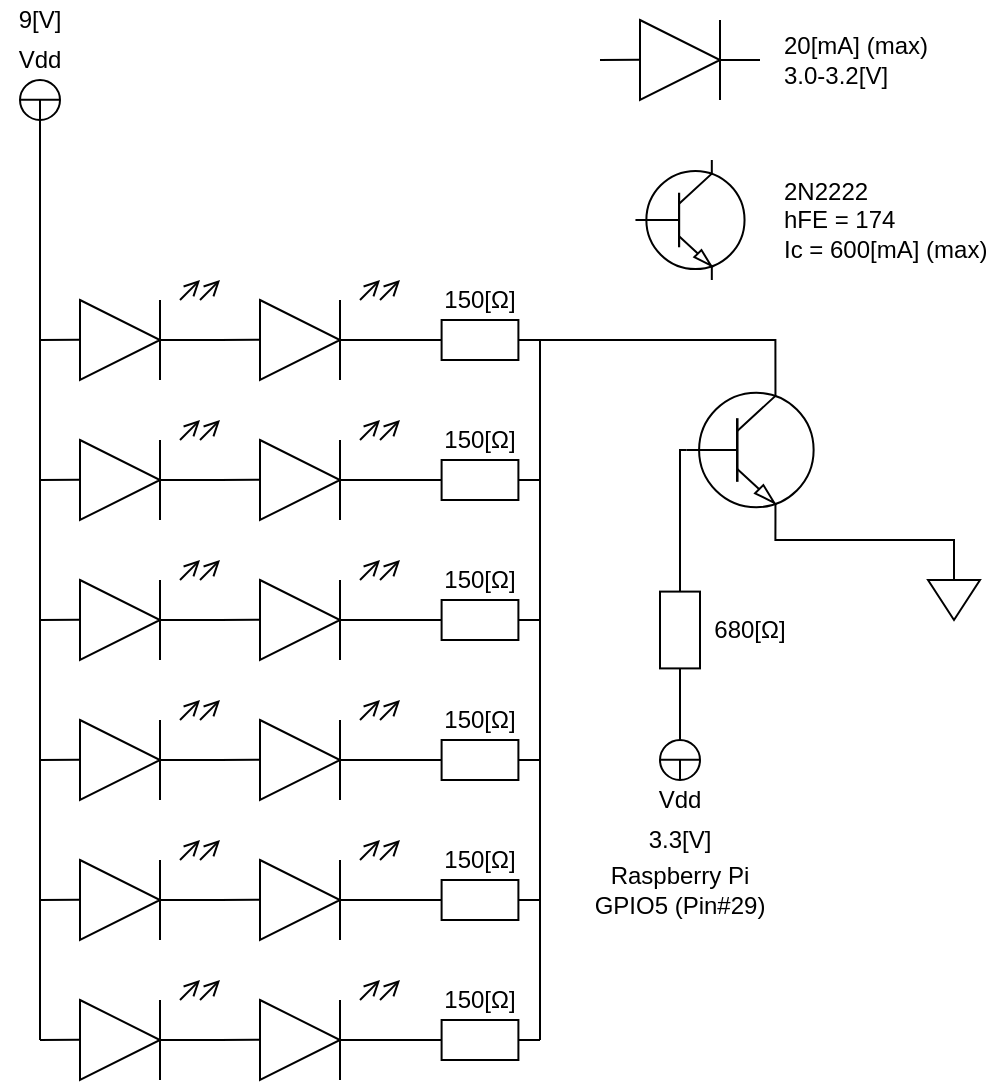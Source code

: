 <mxfile>
    <diagram id="bCS44LKsMefCom2gY1xT" name="ページ1">
        <mxGraphModel dx="513" dy="593" grid="1" gridSize="10" guides="1" tooltips="1" connect="1" arrows="1" fold="1" page="1" pageScale="1" pageWidth="827" pageHeight="1169" math="0" shadow="0">
            <root>
                <mxCell id="0"/>
                <mxCell id="1" parent="0"/>
                <mxCell id="VWTLkN5C4CEMNaB7I-aJ-263" value="" style="ellipse;whiteSpace=wrap;html=1;aspect=fixed;fontSize=12;" parent="1" vertex="1">
                    <mxGeometry x="150" y="310" width="20" height="20" as="geometry"/>
                </mxCell>
                <mxCell id="VWTLkN5C4CEMNaB7I-aJ-22" value="" style="pointerEvents=1;verticalLabelPosition=bottom;shadow=0;dashed=0;align=center;html=1;verticalAlign=top;shape=mxgraph.electrical.resistors.resistor_1;" parent="1" vertex="1">
                    <mxGeometry x="350" y="430" width="60" height="20" as="geometry"/>
                </mxCell>
                <mxCell id="VWTLkN5C4CEMNaB7I-aJ-17" value="" style="endArrow=open;html=1;rounded=0;endFill=0;" parent="1" edge="1">
                    <mxGeometry width="50" height="50" relative="1" as="geometry">
                        <mxPoint x="320" y="420" as="sourcePoint"/>
                        <mxPoint x="330" y="410" as="targetPoint"/>
                        <Array as="points">
                            <mxPoint x="330" y="410"/>
                        </Array>
                    </mxGeometry>
                </mxCell>
                <mxCell id="VWTLkN5C4CEMNaB7I-aJ-18" value="" style="endArrow=open;html=1;rounded=0;endFill=0;" parent="1" edge="1">
                    <mxGeometry width="50" height="50" relative="1" as="geometry">
                        <mxPoint x="330" y="420" as="sourcePoint"/>
                        <mxPoint x="340" y="410" as="targetPoint"/>
                        <Array as="points">
                            <mxPoint x="340" y="410"/>
                        </Array>
                    </mxGeometry>
                </mxCell>
                <mxCell id="VWTLkN5C4CEMNaB7I-aJ-23" value="" style="group" parent="1" vertex="1" connectable="0">
                    <mxGeometry x="250" y="420" width="80" height="40" as="geometry"/>
                </mxCell>
                <mxCell id="VWTLkN5C4CEMNaB7I-aJ-11" value="" style="triangle;whiteSpace=wrap;html=1;" parent="VWTLkN5C4CEMNaB7I-aJ-23" vertex="1">
                    <mxGeometry x="20" width="40" height="40" as="geometry"/>
                </mxCell>
                <mxCell id="VWTLkN5C4CEMNaB7I-aJ-12" value="" style="endArrow=none;html=1;rounded=0;" parent="VWTLkN5C4CEMNaB7I-aJ-23" edge="1">
                    <mxGeometry width="50" height="50" relative="1" as="geometry">
                        <mxPoint x="60" y="40" as="sourcePoint"/>
                        <mxPoint x="60" as="targetPoint"/>
                    </mxGeometry>
                </mxCell>
                <mxCell id="VWTLkN5C4CEMNaB7I-aJ-13" value="" style="endArrow=none;html=1;rounded=0;exitX=1;exitY=0.5;exitDx=0;exitDy=0;" parent="VWTLkN5C4CEMNaB7I-aJ-23" source="VWTLkN5C4CEMNaB7I-aJ-11" edge="1">
                    <mxGeometry width="50" height="50" relative="1" as="geometry">
                        <mxPoint x="60" y="80" as="sourcePoint"/>
                        <mxPoint x="80" y="20" as="targetPoint"/>
                    </mxGeometry>
                </mxCell>
                <mxCell id="VWTLkN5C4CEMNaB7I-aJ-14" value="" style="endArrow=none;html=1;rounded=0;" parent="VWTLkN5C4CEMNaB7I-aJ-23" edge="1">
                    <mxGeometry width="50" height="50" relative="1" as="geometry">
                        <mxPoint y="20" as="sourcePoint"/>
                        <mxPoint x="20" y="19.92" as="targetPoint"/>
                    </mxGeometry>
                </mxCell>
                <mxCell id="VWTLkN5C4CEMNaB7I-aJ-26" value="" style="group" parent="1" vertex="1" connectable="0">
                    <mxGeometry x="160" y="420" width="80" height="40" as="geometry"/>
                </mxCell>
                <mxCell id="VWTLkN5C4CEMNaB7I-aJ-27" value="" style="triangle;whiteSpace=wrap;html=1;" parent="VWTLkN5C4CEMNaB7I-aJ-26" vertex="1">
                    <mxGeometry x="20" width="40" height="40" as="geometry"/>
                </mxCell>
                <mxCell id="VWTLkN5C4CEMNaB7I-aJ-28" value="" style="endArrow=none;html=1;rounded=0;" parent="VWTLkN5C4CEMNaB7I-aJ-26" edge="1">
                    <mxGeometry width="50" height="50" relative="1" as="geometry">
                        <mxPoint x="60" y="40" as="sourcePoint"/>
                        <mxPoint x="60" as="targetPoint"/>
                    </mxGeometry>
                </mxCell>
                <mxCell id="VWTLkN5C4CEMNaB7I-aJ-29" value="" style="endArrow=none;html=1;rounded=0;exitX=1;exitY=0.5;exitDx=0;exitDy=0;" parent="VWTLkN5C4CEMNaB7I-aJ-26" source="VWTLkN5C4CEMNaB7I-aJ-27" edge="1">
                    <mxGeometry width="50" height="50" relative="1" as="geometry">
                        <mxPoint x="60" y="80" as="sourcePoint"/>
                        <mxPoint x="80" y="20" as="targetPoint"/>
                    </mxGeometry>
                </mxCell>
                <mxCell id="VWTLkN5C4CEMNaB7I-aJ-30" value="" style="endArrow=none;html=1;rounded=0;" parent="VWTLkN5C4CEMNaB7I-aJ-26" edge="1">
                    <mxGeometry width="50" height="50" relative="1" as="geometry">
                        <mxPoint y="20" as="sourcePoint"/>
                        <mxPoint x="20" y="19.92" as="targetPoint"/>
                    </mxGeometry>
                </mxCell>
                <mxCell id="VWTLkN5C4CEMNaB7I-aJ-31" value="" style="endArrow=open;html=1;rounded=0;endFill=0;" parent="1" edge="1">
                    <mxGeometry width="50" height="50" relative="1" as="geometry">
                        <mxPoint x="230" y="420" as="sourcePoint"/>
                        <mxPoint x="240" y="410" as="targetPoint"/>
                        <Array as="points">
                            <mxPoint x="240" y="410"/>
                        </Array>
                    </mxGeometry>
                </mxCell>
                <mxCell id="VWTLkN5C4CEMNaB7I-aJ-32" value="" style="endArrow=open;html=1;rounded=0;endFill=0;" parent="1" edge="1">
                    <mxGeometry width="50" height="50" relative="1" as="geometry">
                        <mxPoint x="240" y="420" as="sourcePoint"/>
                        <mxPoint x="250" y="410" as="targetPoint"/>
                        <Array as="points">
                            <mxPoint x="250" y="410"/>
                        </Array>
                    </mxGeometry>
                </mxCell>
                <mxCell id="VWTLkN5C4CEMNaB7I-aJ-36" value="" style="endArrow=open;html=1;rounded=0;endFill=0;" parent="1" edge="1">
                    <mxGeometry width="50" height="50" relative="1" as="geometry">
                        <mxPoint x="320" y="490" as="sourcePoint"/>
                        <mxPoint x="330" y="480" as="targetPoint"/>
                        <Array as="points">
                            <mxPoint x="330" y="480"/>
                        </Array>
                    </mxGeometry>
                </mxCell>
                <mxCell id="VWTLkN5C4CEMNaB7I-aJ-37" value="" style="endArrow=open;html=1;rounded=0;endFill=0;" parent="1" edge="1">
                    <mxGeometry width="50" height="50" relative="1" as="geometry">
                        <mxPoint x="330" y="490" as="sourcePoint"/>
                        <mxPoint x="340" y="480" as="targetPoint"/>
                        <Array as="points">
                            <mxPoint x="340" y="480"/>
                        </Array>
                    </mxGeometry>
                </mxCell>
                <mxCell id="VWTLkN5C4CEMNaB7I-aJ-38" value="" style="group" parent="1" vertex="1" connectable="0">
                    <mxGeometry x="250" y="490" width="80" height="40" as="geometry"/>
                </mxCell>
                <mxCell id="VWTLkN5C4CEMNaB7I-aJ-39" value="" style="triangle;whiteSpace=wrap;html=1;" parent="VWTLkN5C4CEMNaB7I-aJ-38" vertex="1">
                    <mxGeometry x="20" width="40" height="40" as="geometry"/>
                </mxCell>
                <mxCell id="VWTLkN5C4CEMNaB7I-aJ-40" value="" style="endArrow=none;html=1;rounded=0;" parent="VWTLkN5C4CEMNaB7I-aJ-38" edge="1">
                    <mxGeometry width="50" height="50" relative="1" as="geometry">
                        <mxPoint x="60" y="40" as="sourcePoint"/>
                        <mxPoint x="60" as="targetPoint"/>
                    </mxGeometry>
                </mxCell>
                <mxCell id="VWTLkN5C4CEMNaB7I-aJ-41" value="" style="endArrow=none;html=1;rounded=0;exitX=1;exitY=0.5;exitDx=0;exitDy=0;" parent="VWTLkN5C4CEMNaB7I-aJ-38" source="VWTLkN5C4CEMNaB7I-aJ-39" edge="1">
                    <mxGeometry width="50" height="50" relative="1" as="geometry">
                        <mxPoint x="60" y="80" as="sourcePoint"/>
                        <mxPoint x="80" y="20" as="targetPoint"/>
                    </mxGeometry>
                </mxCell>
                <mxCell id="VWTLkN5C4CEMNaB7I-aJ-42" value="" style="endArrow=none;html=1;rounded=0;" parent="VWTLkN5C4CEMNaB7I-aJ-38" edge="1">
                    <mxGeometry width="50" height="50" relative="1" as="geometry">
                        <mxPoint y="20" as="sourcePoint"/>
                        <mxPoint x="20" y="19.92" as="targetPoint"/>
                    </mxGeometry>
                </mxCell>
                <mxCell id="VWTLkN5C4CEMNaB7I-aJ-43" value="" style="group" parent="1" vertex="1" connectable="0">
                    <mxGeometry x="160" y="490" width="80" height="40" as="geometry"/>
                </mxCell>
                <mxCell id="VWTLkN5C4CEMNaB7I-aJ-44" value="" style="triangle;whiteSpace=wrap;html=1;" parent="VWTLkN5C4CEMNaB7I-aJ-43" vertex="1">
                    <mxGeometry x="20" width="40" height="40" as="geometry"/>
                </mxCell>
                <mxCell id="VWTLkN5C4CEMNaB7I-aJ-45" value="" style="endArrow=none;html=1;rounded=0;" parent="VWTLkN5C4CEMNaB7I-aJ-43" edge="1">
                    <mxGeometry width="50" height="50" relative="1" as="geometry">
                        <mxPoint x="60" y="40" as="sourcePoint"/>
                        <mxPoint x="60" as="targetPoint"/>
                    </mxGeometry>
                </mxCell>
                <mxCell id="VWTLkN5C4CEMNaB7I-aJ-46" value="" style="endArrow=none;html=1;rounded=0;exitX=1;exitY=0.5;exitDx=0;exitDy=0;" parent="VWTLkN5C4CEMNaB7I-aJ-43" source="VWTLkN5C4CEMNaB7I-aJ-44" edge="1">
                    <mxGeometry width="50" height="50" relative="1" as="geometry">
                        <mxPoint x="60" y="80" as="sourcePoint"/>
                        <mxPoint x="80" y="20" as="targetPoint"/>
                    </mxGeometry>
                </mxCell>
                <mxCell id="VWTLkN5C4CEMNaB7I-aJ-47" value="" style="endArrow=none;html=1;rounded=0;" parent="VWTLkN5C4CEMNaB7I-aJ-43" edge="1">
                    <mxGeometry width="50" height="50" relative="1" as="geometry">
                        <mxPoint y="20" as="sourcePoint"/>
                        <mxPoint x="20" y="19.92" as="targetPoint"/>
                    </mxGeometry>
                </mxCell>
                <mxCell id="VWTLkN5C4CEMNaB7I-aJ-48" value="" style="endArrow=open;html=1;rounded=0;endFill=0;" parent="1" edge="1">
                    <mxGeometry width="50" height="50" relative="1" as="geometry">
                        <mxPoint x="230" y="490" as="sourcePoint"/>
                        <mxPoint x="240" y="480" as="targetPoint"/>
                        <Array as="points">
                            <mxPoint x="240" y="480"/>
                        </Array>
                    </mxGeometry>
                </mxCell>
                <mxCell id="VWTLkN5C4CEMNaB7I-aJ-49" value="" style="endArrow=open;html=1;rounded=0;endFill=0;" parent="1" edge="1">
                    <mxGeometry width="50" height="50" relative="1" as="geometry">
                        <mxPoint x="240" y="490" as="sourcePoint"/>
                        <mxPoint x="250" y="480" as="targetPoint"/>
                        <Array as="points">
                            <mxPoint x="250" y="480"/>
                        </Array>
                    </mxGeometry>
                </mxCell>
                <mxCell id="VWTLkN5C4CEMNaB7I-aJ-284" style="edgeStyle=orthogonalEdgeStyle;rounded=0;orthogonalLoop=1;jettySize=auto;html=1;exitX=0.7;exitY=0;exitDx=0;exitDy=0;exitPerimeter=0;entryX=1;entryY=0.5;entryDx=0;entryDy=0;entryPerimeter=0;fontSize=12;endArrow=none;endFill=0;" parent="1" source="VWTLkN5C4CEMNaB7I-aJ-53" target="VWTLkN5C4CEMNaB7I-aJ-22" edge="1">
                    <mxGeometry relative="1" as="geometry"/>
                </mxCell>
                <mxCell id="VWTLkN5C4CEMNaB7I-aJ-53" value="" style="verticalLabelPosition=bottom;shadow=0;dashed=0;align=center;html=1;verticalAlign=top;shape=mxgraph.electrical.transistors.npn_transistor_1;" parent="1" vertex="1">
                    <mxGeometry x="480" y="460" width="70" height="70" as="geometry"/>
                </mxCell>
                <mxCell id="VWTLkN5C4CEMNaB7I-aJ-55" value="" style="endArrow=open;html=1;rounded=0;endFill=0;" parent="1" edge="1">
                    <mxGeometry width="50" height="50" relative="1" as="geometry">
                        <mxPoint x="320" y="560" as="sourcePoint"/>
                        <mxPoint x="330" y="550" as="targetPoint"/>
                        <Array as="points">
                            <mxPoint x="330" y="550"/>
                        </Array>
                    </mxGeometry>
                </mxCell>
                <mxCell id="VWTLkN5C4CEMNaB7I-aJ-56" value="" style="endArrow=open;html=1;rounded=0;endFill=0;" parent="1" edge="1">
                    <mxGeometry width="50" height="50" relative="1" as="geometry">
                        <mxPoint x="330" y="560" as="sourcePoint"/>
                        <mxPoint x="340" y="550" as="targetPoint"/>
                        <Array as="points">
                            <mxPoint x="340" y="550"/>
                        </Array>
                    </mxGeometry>
                </mxCell>
                <mxCell id="VWTLkN5C4CEMNaB7I-aJ-57" value="" style="group" parent="1" vertex="1" connectable="0">
                    <mxGeometry x="250" y="560" width="80" height="40" as="geometry"/>
                </mxCell>
                <mxCell id="VWTLkN5C4CEMNaB7I-aJ-58" value="" style="triangle;whiteSpace=wrap;html=1;" parent="VWTLkN5C4CEMNaB7I-aJ-57" vertex="1">
                    <mxGeometry x="20" width="40" height="40" as="geometry"/>
                </mxCell>
                <mxCell id="VWTLkN5C4CEMNaB7I-aJ-59" value="" style="endArrow=none;html=1;rounded=0;" parent="VWTLkN5C4CEMNaB7I-aJ-57" edge="1">
                    <mxGeometry width="50" height="50" relative="1" as="geometry">
                        <mxPoint x="60" y="40" as="sourcePoint"/>
                        <mxPoint x="60" as="targetPoint"/>
                    </mxGeometry>
                </mxCell>
                <mxCell id="VWTLkN5C4CEMNaB7I-aJ-60" value="" style="endArrow=none;html=1;rounded=0;exitX=1;exitY=0.5;exitDx=0;exitDy=0;" parent="VWTLkN5C4CEMNaB7I-aJ-57" source="VWTLkN5C4CEMNaB7I-aJ-58" edge="1">
                    <mxGeometry width="50" height="50" relative="1" as="geometry">
                        <mxPoint x="60" y="80" as="sourcePoint"/>
                        <mxPoint x="80" y="20" as="targetPoint"/>
                    </mxGeometry>
                </mxCell>
                <mxCell id="VWTLkN5C4CEMNaB7I-aJ-61" value="" style="endArrow=none;html=1;rounded=0;" parent="VWTLkN5C4CEMNaB7I-aJ-57" edge="1">
                    <mxGeometry width="50" height="50" relative="1" as="geometry">
                        <mxPoint y="20" as="sourcePoint"/>
                        <mxPoint x="20" y="19.92" as="targetPoint"/>
                    </mxGeometry>
                </mxCell>
                <mxCell id="VWTLkN5C4CEMNaB7I-aJ-62" value="" style="group" parent="1" vertex="1" connectable="0">
                    <mxGeometry x="160" y="560" width="80" height="40" as="geometry"/>
                </mxCell>
                <mxCell id="VWTLkN5C4CEMNaB7I-aJ-63" value="" style="triangle;whiteSpace=wrap;html=1;" parent="VWTLkN5C4CEMNaB7I-aJ-62" vertex="1">
                    <mxGeometry x="20" width="40" height="40" as="geometry"/>
                </mxCell>
                <mxCell id="VWTLkN5C4CEMNaB7I-aJ-64" value="" style="endArrow=none;html=1;rounded=0;" parent="VWTLkN5C4CEMNaB7I-aJ-62" edge="1">
                    <mxGeometry width="50" height="50" relative="1" as="geometry">
                        <mxPoint x="60" y="40" as="sourcePoint"/>
                        <mxPoint x="60" as="targetPoint"/>
                    </mxGeometry>
                </mxCell>
                <mxCell id="VWTLkN5C4CEMNaB7I-aJ-65" value="" style="endArrow=none;html=1;rounded=0;exitX=1;exitY=0.5;exitDx=0;exitDy=0;" parent="VWTLkN5C4CEMNaB7I-aJ-62" source="VWTLkN5C4CEMNaB7I-aJ-63" edge="1">
                    <mxGeometry width="50" height="50" relative="1" as="geometry">
                        <mxPoint x="60" y="80" as="sourcePoint"/>
                        <mxPoint x="80" y="20" as="targetPoint"/>
                    </mxGeometry>
                </mxCell>
                <mxCell id="VWTLkN5C4CEMNaB7I-aJ-66" value="" style="endArrow=none;html=1;rounded=0;" parent="VWTLkN5C4CEMNaB7I-aJ-62" edge="1">
                    <mxGeometry width="50" height="50" relative="1" as="geometry">
                        <mxPoint y="20" as="sourcePoint"/>
                        <mxPoint x="20" y="19.92" as="targetPoint"/>
                    </mxGeometry>
                </mxCell>
                <mxCell id="VWTLkN5C4CEMNaB7I-aJ-67" value="" style="endArrow=open;html=1;rounded=0;endFill=0;" parent="1" edge="1">
                    <mxGeometry width="50" height="50" relative="1" as="geometry">
                        <mxPoint x="230" y="560" as="sourcePoint"/>
                        <mxPoint x="240" y="550" as="targetPoint"/>
                        <Array as="points">
                            <mxPoint x="240" y="550"/>
                        </Array>
                    </mxGeometry>
                </mxCell>
                <mxCell id="VWTLkN5C4CEMNaB7I-aJ-68" value="" style="endArrow=open;html=1;rounded=0;endFill=0;" parent="1" edge="1">
                    <mxGeometry width="50" height="50" relative="1" as="geometry">
                        <mxPoint x="240" y="560" as="sourcePoint"/>
                        <mxPoint x="250" y="550" as="targetPoint"/>
                        <Array as="points">
                            <mxPoint x="250" y="550"/>
                        </Array>
                    </mxGeometry>
                </mxCell>
                <mxCell id="VWTLkN5C4CEMNaB7I-aJ-71" value="" style="pointerEvents=1;verticalLabelPosition=bottom;shadow=0;dashed=0;align=center;html=1;verticalAlign=top;shape=mxgraph.electrical.resistors.resistor_1;" parent="1" vertex="1">
                    <mxGeometry x="350" y="500" width="60" height="20" as="geometry"/>
                </mxCell>
                <mxCell id="VWTLkN5C4CEMNaB7I-aJ-72" value="" style="pointerEvents=1;verticalLabelPosition=bottom;shadow=0;dashed=0;align=center;html=1;verticalAlign=top;shape=mxgraph.electrical.resistors.resistor_1;" parent="1" vertex="1">
                    <mxGeometry x="350" y="570" width="60" height="20" as="geometry"/>
                </mxCell>
                <mxCell id="VWTLkN5C4CEMNaB7I-aJ-75" value="" style="endArrow=open;html=1;rounded=0;endFill=0;" parent="1" edge="1">
                    <mxGeometry width="50" height="50" relative="1" as="geometry">
                        <mxPoint x="320" y="630" as="sourcePoint"/>
                        <mxPoint x="330" y="620" as="targetPoint"/>
                        <Array as="points">
                            <mxPoint x="330" y="620"/>
                        </Array>
                    </mxGeometry>
                </mxCell>
                <mxCell id="VWTLkN5C4CEMNaB7I-aJ-76" value="" style="endArrow=open;html=1;rounded=0;endFill=0;" parent="1" edge="1">
                    <mxGeometry width="50" height="50" relative="1" as="geometry">
                        <mxPoint x="330" y="630" as="sourcePoint"/>
                        <mxPoint x="340" y="620" as="targetPoint"/>
                        <Array as="points">
                            <mxPoint x="340" y="620"/>
                        </Array>
                    </mxGeometry>
                </mxCell>
                <mxCell id="VWTLkN5C4CEMNaB7I-aJ-77" value="" style="group" parent="1" vertex="1" connectable="0">
                    <mxGeometry x="250" y="630" width="80" height="40" as="geometry"/>
                </mxCell>
                <mxCell id="VWTLkN5C4CEMNaB7I-aJ-78" value="" style="triangle;whiteSpace=wrap;html=1;" parent="VWTLkN5C4CEMNaB7I-aJ-77" vertex="1">
                    <mxGeometry x="20" width="40" height="40" as="geometry"/>
                </mxCell>
                <mxCell id="VWTLkN5C4CEMNaB7I-aJ-79" value="" style="endArrow=none;html=1;rounded=0;" parent="VWTLkN5C4CEMNaB7I-aJ-77" edge="1">
                    <mxGeometry width="50" height="50" relative="1" as="geometry">
                        <mxPoint x="60" y="40" as="sourcePoint"/>
                        <mxPoint x="60" as="targetPoint"/>
                    </mxGeometry>
                </mxCell>
                <mxCell id="VWTLkN5C4CEMNaB7I-aJ-80" value="" style="endArrow=none;html=1;rounded=0;exitX=1;exitY=0.5;exitDx=0;exitDy=0;" parent="VWTLkN5C4CEMNaB7I-aJ-77" source="VWTLkN5C4CEMNaB7I-aJ-78" edge="1">
                    <mxGeometry width="50" height="50" relative="1" as="geometry">
                        <mxPoint x="60" y="80" as="sourcePoint"/>
                        <mxPoint x="80" y="20" as="targetPoint"/>
                    </mxGeometry>
                </mxCell>
                <mxCell id="VWTLkN5C4CEMNaB7I-aJ-81" value="" style="endArrow=none;html=1;rounded=0;" parent="VWTLkN5C4CEMNaB7I-aJ-77" edge="1">
                    <mxGeometry width="50" height="50" relative="1" as="geometry">
                        <mxPoint y="20" as="sourcePoint"/>
                        <mxPoint x="20" y="19.92" as="targetPoint"/>
                    </mxGeometry>
                </mxCell>
                <mxCell id="VWTLkN5C4CEMNaB7I-aJ-82" value="" style="group" parent="1" vertex="1" connectable="0">
                    <mxGeometry x="160" y="630" width="80" height="40" as="geometry"/>
                </mxCell>
                <mxCell id="VWTLkN5C4CEMNaB7I-aJ-83" value="" style="triangle;whiteSpace=wrap;html=1;" parent="VWTLkN5C4CEMNaB7I-aJ-82" vertex="1">
                    <mxGeometry x="20" width="40" height="40" as="geometry"/>
                </mxCell>
                <mxCell id="VWTLkN5C4CEMNaB7I-aJ-84" value="" style="endArrow=none;html=1;rounded=0;" parent="VWTLkN5C4CEMNaB7I-aJ-82" edge="1">
                    <mxGeometry width="50" height="50" relative="1" as="geometry">
                        <mxPoint x="60" y="40" as="sourcePoint"/>
                        <mxPoint x="60" as="targetPoint"/>
                    </mxGeometry>
                </mxCell>
                <mxCell id="VWTLkN5C4CEMNaB7I-aJ-85" value="" style="endArrow=none;html=1;rounded=0;exitX=1;exitY=0.5;exitDx=0;exitDy=0;" parent="VWTLkN5C4CEMNaB7I-aJ-82" source="VWTLkN5C4CEMNaB7I-aJ-83" edge="1">
                    <mxGeometry width="50" height="50" relative="1" as="geometry">
                        <mxPoint x="60" y="80" as="sourcePoint"/>
                        <mxPoint x="80" y="20" as="targetPoint"/>
                    </mxGeometry>
                </mxCell>
                <mxCell id="VWTLkN5C4CEMNaB7I-aJ-86" value="" style="endArrow=none;html=1;rounded=0;" parent="VWTLkN5C4CEMNaB7I-aJ-82" edge="1">
                    <mxGeometry width="50" height="50" relative="1" as="geometry">
                        <mxPoint y="20" as="sourcePoint"/>
                        <mxPoint x="20" y="19.92" as="targetPoint"/>
                    </mxGeometry>
                </mxCell>
                <mxCell id="VWTLkN5C4CEMNaB7I-aJ-87" value="" style="endArrow=open;html=1;rounded=0;endFill=0;" parent="1" edge="1">
                    <mxGeometry width="50" height="50" relative="1" as="geometry">
                        <mxPoint x="230.0" y="630" as="sourcePoint"/>
                        <mxPoint x="240.0" y="620" as="targetPoint"/>
                        <Array as="points">
                            <mxPoint x="240" y="620"/>
                        </Array>
                    </mxGeometry>
                </mxCell>
                <mxCell id="VWTLkN5C4CEMNaB7I-aJ-88" value="" style="endArrow=open;html=1;rounded=0;endFill=0;" parent="1" edge="1">
                    <mxGeometry width="50" height="50" relative="1" as="geometry">
                        <mxPoint x="240.0" y="630" as="sourcePoint"/>
                        <mxPoint x="250.0" y="620" as="targetPoint"/>
                        <Array as="points">
                            <mxPoint x="250" y="620"/>
                        </Array>
                    </mxGeometry>
                </mxCell>
                <mxCell id="VWTLkN5C4CEMNaB7I-aJ-91" value="" style="pointerEvents=1;verticalLabelPosition=bottom;shadow=0;dashed=0;align=center;html=1;verticalAlign=top;shape=mxgraph.electrical.resistors.resistor_1;" parent="1" vertex="1">
                    <mxGeometry x="350" y="640" width="60" height="20" as="geometry"/>
                </mxCell>
                <mxCell id="VWTLkN5C4CEMNaB7I-aJ-92" value="" style="pointerEvents=1;verticalLabelPosition=bottom;shadow=0;dashed=0;align=center;html=1;verticalAlign=top;shape=mxgraph.electrical.resistors.resistor_1;" parent="1" vertex="1">
                    <mxGeometry x="350" y="710" width="60" height="20" as="geometry"/>
                </mxCell>
                <mxCell id="VWTLkN5C4CEMNaB7I-aJ-93" value="" style="endArrow=open;html=1;rounded=0;endFill=0;" parent="1" edge="1">
                    <mxGeometry width="50" height="50" relative="1" as="geometry">
                        <mxPoint x="320" y="700.0" as="sourcePoint"/>
                        <mxPoint x="330" y="690.0" as="targetPoint"/>
                        <Array as="points">
                            <mxPoint x="330" y="690"/>
                        </Array>
                    </mxGeometry>
                </mxCell>
                <mxCell id="VWTLkN5C4CEMNaB7I-aJ-94" value="" style="endArrow=open;html=1;rounded=0;endFill=0;" parent="1" edge="1">
                    <mxGeometry width="50" height="50" relative="1" as="geometry">
                        <mxPoint x="330" y="700.0" as="sourcePoint"/>
                        <mxPoint x="340" y="690.0" as="targetPoint"/>
                        <Array as="points">
                            <mxPoint x="340" y="690"/>
                        </Array>
                    </mxGeometry>
                </mxCell>
                <mxCell id="VWTLkN5C4CEMNaB7I-aJ-95" value="" style="group" parent="1" vertex="1" connectable="0">
                    <mxGeometry x="250" y="700" width="80" height="40" as="geometry"/>
                </mxCell>
                <mxCell id="VWTLkN5C4CEMNaB7I-aJ-96" value="" style="triangle;whiteSpace=wrap;html=1;" parent="VWTLkN5C4CEMNaB7I-aJ-95" vertex="1">
                    <mxGeometry x="20" width="40" height="40" as="geometry"/>
                </mxCell>
                <mxCell id="VWTLkN5C4CEMNaB7I-aJ-97" value="" style="endArrow=none;html=1;rounded=0;" parent="VWTLkN5C4CEMNaB7I-aJ-95" edge="1">
                    <mxGeometry width="50" height="50" relative="1" as="geometry">
                        <mxPoint x="60" y="40" as="sourcePoint"/>
                        <mxPoint x="60" as="targetPoint"/>
                    </mxGeometry>
                </mxCell>
                <mxCell id="VWTLkN5C4CEMNaB7I-aJ-98" value="" style="endArrow=none;html=1;rounded=0;exitX=1;exitY=0.5;exitDx=0;exitDy=0;" parent="VWTLkN5C4CEMNaB7I-aJ-95" source="VWTLkN5C4CEMNaB7I-aJ-96" edge="1">
                    <mxGeometry width="50" height="50" relative="1" as="geometry">
                        <mxPoint x="60" y="80" as="sourcePoint"/>
                        <mxPoint x="80" y="20" as="targetPoint"/>
                    </mxGeometry>
                </mxCell>
                <mxCell id="VWTLkN5C4CEMNaB7I-aJ-99" value="" style="endArrow=none;html=1;rounded=0;" parent="VWTLkN5C4CEMNaB7I-aJ-95" edge="1">
                    <mxGeometry width="50" height="50" relative="1" as="geometry">
                        <mxPoint y="20" as="sourcePoint"/>
                        <mxPoint x="20" y="19.92" as="targetPoint"/>
                    </mxGeometry>
                </mxCell>
                <mxCell id="VWTLkN5C4CEMNaB7I-aJ-100" value="" style="group" parent="1" vertex="1" connectable="0">
                    <mxGeometry x="160" y="700" width="80" height="40" as="geometry"/>
                </mxCell>
                <mxCell id="VWTLkN5C4CEMNaB7I-aJ-101" value="" style="triangle;whiteSpace=wrap;html=1;" parent="VWTLkN5C4CEMNaB7I-aJ-100" vertex="1">
                    <mxGeometry x="20" width="40" height="40" as="geometry"/>
                </mxCell>
                <mxCell id="VWTLkN5C4CEMNaB7I-aJ-102" value="" style="endArrow=none;html=1;rounded=0;" parent="VWTLkN5C4CEMNaB7I-aJ-100" edge="1">
                    <mxGeometry width="50" height="50" relative="1" as="geometry">
                        <mxPoint x="60" y="40" as="sourcePoint"/>
                        <mxPoint x="60" as="targetPoint"/>
                    </mxGeometry>
                </mxCell>
                <mxCell id="VWTLkN5C4CEMNaB7I-aJ-103" value="" style="endArrow=none;html=1;rounded=0;exitX=1;exitY=0.5;exitDx=0;exitDy=0;" parent="VWTLkN5C4CEMNaB7I-aJ-100" source="VWTLkN5C4CEMNaB7I-aJ-101" edge="1">
                    <mxGeometry width="50" height="50" relative="1" as="geometry">
                        <mxPoint x="60" y="80" as="sourcePoint"/>
                        <mxPoint x="80" y="20" as="targetPoint"/>
                    </mxGeometry>
                </mxCell>
                <mxCell id="VWTLkN5C4CEMNaB7I-aJ-104" value="" style="endArrow=none;html=1;rounded=0;" parent="VWTLkN5C4CEMNaB7I-aJ-100" edge="1">
                    <mxGeometry width="50" height="50" relative="1" as="geometry">
                        <mxPoint y="20" as="sourcePoint"/>
                        <mxPoint x="20" y="19.92" as="targetPoint"/>
                    </mxGeometry>
                </mxCell>
                <mxCell id="VWTLkN5C4CEMNaB7I-aJ-105" value="" style="endArrow=open;html=1;rounded=0;endFill=0;" parent="1" edge="1">
                    <mxGeometry width="50" height="50" relative="1" as="geometry">
                        <mxPoint x="230" y="700.0" as="sourcePoint"/>
                        <mxPoint x="240" y="690.0" as="targetPoint"/>
                        <Array as="points">
                            <mxPoint x="240" y="690"/>
                        </Array>
                    </mxGeometry>
                </mxCell>
                <mxCell id="VWTLkN5C4CEMNaB7I-aJ-106" value="" style="endArrow=open;html=1;rounded=0;endFill=0;" parent="1" edge="1">
                    <mxGeometry width="50" height="50" relative="1" as="geometry">
                        <mxPoint x="240" y="700.0" as="sourcePoint"/>
                        <mxPoint x="250" y="690.0" as="targetPoint"/>
                        <Array as="points">
                            <mxPoint x="250" y="690"/>
                        </Array>
                    </mxGeometry>
                </mxCell>
                <mxCell id="VWTLkN5C4CEMNaB7I-aJ-143" value="" style="endArrow=open;html=1;rounded=0;endFill=0;" parent="1" edge="1">
                    <mxGeometry width="50" height="50" relative="1" as="geometry">
                        <mxPoint x="320" y="770" as="sourcePoint"/>
                        <mxPoint x="330" y="760" as="targetPoint"/>
                        <Array as="points">
                            <mxPoint x="330" y="760"/>
                        </Array>
                    </mxGeometry>
                </mxCell>
                <mxCell id="VWTLkN5C4CEMNaB7I-aJ-144" value="" style="endArrow=open;html=1;rounded=0;endFill=0;" parent="1" edge="1">
                    <mxGeometry width="50" height="50" relative="1" as="geometry">
                        <mxPoint x="330" y="770" as="sourcePoint"/>
                        <mxPoint x="340" y="760" as="targetPoint"/>
                        <Array as="points">
                            <mxPoint x="340" y="760"/>
                        </Array>
                    </mxGeometry>
                </mxCell>
                <mxCell id="VWTLkN5C4CEMNaB7I-aJ-145" value="" style="group" parent="1" vertex="1" connectable="0">
                    <mxGeometry x="250" y="770" width="80" height="40" as="geometry"/>
                </mxCell>
                <mxCell id="VWTLkN5C4CEMNaB7I-aJ-146" value="" style="triangle;whiteSpace=wrap;html=1;" parent="VWTLkN5C4CEMNaB7I-aJ-145" vertex="1">
                    <mxGeometry x="20" width="40" height="40" as="geometry"/>
                </mxCell>
                <mxCell id="VWTLkN5C4CEMNaB7I-aJ-147" value="" style="endArrow=none;html=1;rounded=0;" parent="VWTLkN5C4CEMNaB7I-aJ-145" edge="1">
                    <mxGeometry width="50" height="50" relative="1" as="geometry">
                        <mxPoint x="60" y="40" as="sourcePoint"/>
                        <mxPoint x="60" as="targetPoint"/>
                    </mxGeometry>
                </mxCell>
                <mxCell id="VWTLkN5C4CEMNaB7I-aJ-148" value="" style="endArrow=none;html=1;rounded=0;exitX=1;exitY=0.5;exitDx=0;exitDy=0;" parent="VWTLkN5C4CEMNaB7I-aJ-145" source="VWTLkN5C4CEMNaB7I-aJ-146" edge="1">
                    <mxGeometry width="50" height="50" relative="1" as="geometry">
                        <mxPoint x="60" y="80" as="sourcePoint"/>
                        <mxPoint x="80" y="20" as="targetPoint"/>
                    </mxGeometry>
                </mxCell>
                <mxCell id="VWTLkN5C4CEMNaB7I-aJ-149" value="" style="endArrow=none;html=1;rounded=0;" parent="VWTLkN5C4CEMNaB7I-aJ-145" edge="1">
                    <mxGeometry width="50" height="50" relative="1" as="geometry">
                        <mxPoint y="20" as="sourcePoint"/>
                        <mxPoint x="20" y="19.92" as="targetPoint"/>
                    </mxGeometry>
                </mxCell>
                <mxCell id="VWTLkN5C4CEMNaB7I-aJ-150" value="" style="group" parent="1" vertex="1" connectable="0">
                    <mxGeometry x="160" y="770" width="80" height="40" as="geometry"/>
                </mxCell>
                <mxCell id="VWTLkN5C4CEMNaB7I-aJ-151" value="" style="triangle;whiteSpace=wrap;html=1;" parent="VWTLkN5C4CEMNaB7I-aJ-150" vertex="1">
                    <mxGeometry x="20" width="40" height="40" as="geometry"/>
                </mxCell>
                <mxCell id="VWTLkN5C4CEMNaB7I-aJ-152" value="" style="endArrow=none;html=1;rounded=0;" parent="VWTLkN5C4CEMNaB7I-aJ-150" edge="1">
                    <mxGeometry width="50" height="50" relative="1" as="geometry">
                        <mxPoint x="60" y="40" as="sourcePoint"/>
                        <mxPoint x="60" as="targetPoint"/>
                    </mxGeometry>
                </mxCell>
                <mxCell id="VWTLkN5C4CEMNaB7I-aJ-153" value="" style="endArrow=none;html=1;rounded=0;exitX=1;exitY=0.5;exitDx=0;exitDy=0;" parent="VWTLkN5C4CEMNaB7I-aJ-150" source="VWTLkN5C4CEMNaB7I-aJ-151" edge="1">
                    <mxGeometry width="50" height="50" relative="1" as="geometry">
                        <mxPoint x="60" y="80" as="sourcePoint"/>
                        <mxPoint x="80" y="20" as="targetPoint"/>
                    </mxGeometry>
                </mxCell>
                <mxCell id="VWTLkN5C4CEMNaB7I-aJ-154" value="" style="endArrow=none;html=1;rounded=0;" parent="VWTLkN5C4CEMNaB7I-aJ-150" edge="1">
                    <mxGeometry width="50" height="50" relative="1" as="geometry">
                        <mxPoint y="20" as="sourcePoint"/>
                        <mxPoint x="20" y="19.92" as="targetPoint"/>
                    </mxGeometry>
                </mxCell>
                <mxCell id="VWTLkN5C4CEMNaB7I-aJ-155" value="" style="endArrow=open;html=1;rounded=0;endFill=0;" parent="1" edge="1">
                    <mxGeometry width="50" height="50" relative="1" as="geometry">
                        <mxPoint x="230" y="770" as="sourcePoint"/>
                        <mxPoint x="240" y="760" as="targetPoint"/>
                        <Array as="points">
                            <mxPoint x="240" y="760"/>
                        </Array>
                    </mxGeometry>
                </mxCell>
                <mxCell id="VWTLkN5C4CEMNaB7I-aJ-156" value="" style="endArrow=open;html=1;rounded=0;endFill=0;" parent="1" edge="1">
                    <mxGeometry width="50" height="50" relative="1" as="geometry">
                        <mxPoint x="240" y="770" as="sourcePoint"/>
                        <mxPoint x="250" y="760" as="targetPoint"/>
                        <Array as="points">
                            <mxPoint x="250" y="760"/>
                        </Array>
                    </mxGeometry>
                </mxCell>
                <mxCell id="VWTLkN5C4CEMNaB7I-aJ-159" value="" style="pointerEvents=1;verticalLabelPosition=bottom;shadow=0;dashed=0;align=center;html=1;verticalAlign=top;shape=mxgraph.electrical.resistors.resistor_1;" parent="1" vertex="1">
                    <mxGeometry x="350" y="780" width="60" height="20" as="geometry"/>
                </mxCell>
                <mxCell id="VWTLkN5C4CEMNaB7I-aJ-162" value="" style="endArrow=none;html=1;rounded=0;fontSize=12;entryX=1;entryY=0.5;entryDx=0;entryDy=0;entryPerimeter=0;exitX=1;exitY=0.5;exitDx=0;exitDy=0;exitPerimeter=0;" parent="1" source="VWTLkN5C4CEMNaB7I-aJ-159" target="VWTLkN5C4CEMNaB7I-aJ-22" edge="1">
                    <mxGeometry width="50" height="50" relative="1" as="geometry">
                        <mxPoint x="440" y="780" as="sourcePoint"/>
                        <mxPoint x="430" y="360" as="targetPoint"/>
                    </mxGeometry>
                </mxCell>
                <mxCell id="VWTLkN5C4CEMNaB7I-aJ-167" value="" style="endArrow=none;html=1;rounded=0;fontSize=12;exitX=0;exitY=0.5;exitDx=0;exitDy=0;exitPerimeter=0;" parent="1" source="VWTLkN5C4CEMNaB7I-aJ-22" edge="1">
                    <mxGeometry width="50" height="50" relative="1" as="geometry">
                        <mxPoint x="360" y="450" as="sourcePoint"/>
                        <mxPoint x="330" y="440" as="targetPoint"/>
                    </mxGeometry>
                </mxCell>
                <mxCell id="VWTLkN5C4CEMNaB7I-aJ-236" value="" style="endArrow=none;html=1;rounded=0;fontSize=12;exitX=0;exitY=0.5;exitDx=0;exitDy=0;exitPerimeter=0;" parent="1" source="VWTLkN5C4CEMNaB7I-aJ-71" edge="1">
                    <mxGeometry width="50" height="50" relative="1" as="geometry">
                        <mxPoint x="350" y="520" as="sourcePoint"/>
                        <mxPoint x="330" y="510" as="targetPoint"/>
                    </mxGeometry>
                </mxCell>
                <mxCell id="VWTLkN5C4CEMNaB7I-aJ-237" value="" style="endArrow=none;html=1;rounded=0;fontSize=12;exitX=0;exitY=0.5;exitDx=0;exitDy=0;exitPerimeter=0;" parent="1" source="VWTLkN5C4CEMNaB7I-aJ-72" edge="1">
                    <mxGeometry width="50" height="50" relative="1" as="geometry">
                        <mxPoint x="350" y="590" as="sourcePoint"/>
                        <mxPoint x="330" y="580" as="targetPoint"/>
                    </mxGeometry>
                </mxCell>
                <mxCell id="VWTLkN5C4CEMNaB7I-aJ-238" value="" style="endArrow=none;html=1;rounded=0;fontSize=12;exitX=0;exitY=0.5;exitDx=0;exitDy=0;exitPerimeter=0;" parent="1" source="VWTLkN5C4CEMNaB7I-aJ-91" edge="1">
                    <mxGeometry width="50" height="50" relative="1" as="geometry">
                        <mxPoint x="350" y="660" as="sourcePoint"/>
                        <mxPoint x="330" y="650" as="targetPoint"/>
                    </mxGeometry>
                </mxCell>
                <mxCell id="VWTLkN5C4CEMNaB7I-aJ-239" value="" style="endArrow=none;html=1;rounded=0;fontSize=12;exitX=0;exitY=0.5;exitDx=0;exitDy=0;exitPerimeter=0;" parent="1" source="VWTLkN5C4CEMNaB7I-aJ-92" edge="1">
                    <mxGeometry width="50" height="50" relative="1" as="geometry">
                        <mxPoint x="350" y="740" as="sourcePoint"/>
                        <mxPoint x="330" y="720" as="targetPoint"/>
                    </mxGeometry>
                </mxCell>
                <mxCell id="VWTLkN5C4CEMNaB7I-aJ-242" value="" style="endArrow=none;html=1;rounded=0;fontSize=12;exitX=0;exitY=0.5;exitDx=0;exitDy=0;exitPerimeter=0;" parent="1" source="VWTLkN5C4CEMNaB7I-aJ-159" edge="1">
                    <mxGeometry width="50" height="50" relative="1" as="geometry">
                        <mxPoint x="350" y="740" as="sourcePoint"/>
                        <mxPoint x="330" y="790" as="targetPoint"/>
                    </mxGeometry>
                </mxCell>
                <mxCell id="VWTLkN5C4CEMNaB7I-aJ-245" style="edgeStyle=orthogonalEdgeStyle;rounded=0;orthogonalLoop=1;jettySize=auto;html=1;exitX=1;exitY=0.5;exitDx=0;exitDy=0;exitPerimeter=0;entryX=0;entryY=0.5;entryDx=0;entryDy=0;entryPerimeter=0;fontSize=12;endArrow=none;endFill=0;" parent="1" source="VWTLkN5C4CEMNaB7I-aJ-244" target="VWTLkN5C4CEMNaB7I-aJ-53" edge="1">
                    <mxGeometry relative="1" as="geometry">
                        <Array as="points">
                            <mxPoint x="480" y="495"/>
                        </Array>
                    </mxGeometry>
                </mxCell>
                <mxCell id="VWTLkN5C4CEMNaB7I-aJ-288" style="edgeStyle=orthogonalEdgeStyle;rounded=0;orthogonalLoop=1;jettySize=auto;html=1;exitX=0;exitY=0.5;exitDx=0;exitDy=0;exitPerimeter=0;entryX=0.5;entryY=0;entryDx=0;entryDy=0;fontSize=12;endArrow=none;endFill=0;" parent="1" source="VWTLkN5C4CEMNaB7I-aJ-244" target="VWTLkN5C4CEMNaB7I-aJ-285" edge="1">
                    <mxGeometry relative="1" as="geometry"/>
                </mxCell>
                <mxCell id="VWTLkN5C4CEMNaB7I-aJ-244" value="" style="pointerEvents=1;verticalLabelPosition=bottom;shadow=0;dashed=0;align=center;html=1;verticalAlign=top;shape=mxgraph.electrical.resistors.resistor_1;rotation=-90;" parent="1" vertex="1">
                    <mxGeometry x="450" y="575" width="60" height="20" as="geometry"/>
                </mxCell>
                <mxCell id="VWTLkN5C4CEMNaB7I-aJ-246" value="" style="endArrow=none;html=1;rounded=0;fontSize=12;" parent="1" edge="1">
                    <mxGeometry width="50" height="50" relative="1" as="geometry">
                        <mxPoint x="240" y="440" as="sourcePoint"/>
                        <mxPoint x="250" y="440" as="targetPoint"/>
                    </mxGeometry>
                </mxCell>
                <mxCell id="VWTLkN5C4CEMNaB7I-aJ-250" value="" style="endArrow=none;html=1;rounded=0;fontSize=12;" parent="1" edge="1">
                    <mxGeometry width="50" height="50" relative="1" as="geometry">
                        <mxPoint x="240" y="510" as="sourcePoint"/>
                        <mxPoint x="250" y="510" as="targetPoint"/>
                    </mxGeometry>
                </mxCell>
                <mxCell id="VWTLkN5C4CEMNaB7I-aJ-251" value="" style="endArrow=none;html=1;rounded=0;fontSize=12;" parent="1" edge="1">
                    <mxGeometry width="50" height="50" relative="1" as="geometry">
                        <mxPoint x="240" y="580" as="sourcePoint"/>
                        <mxPoint x="250" y="580" as="targetPoint"/>
                    </mxGeometry>
                </mxCell>
                <mxCell id="VWTLkN5C4CEMNaB7I-aJ-252" value="" style="endArrow=none;html=1;rounded=0;fontSize=12;" parent="1" edge="1">
                    <mxGeometry width="50" height="50" relative="1" as="geometry">
                        <mxPoint x="240" y="650" as="sourcePoint"/>
                        <mxPoint x="250" y="650" as="targetPoint"/>
                    </mxGeometry>
                </mxCell>
                <mxCell id="VWTLkN5C4CEMNaB7I-aJ-253" value="" style="endArrow=none;html=1;rounded=0;fontSize=12;" parent="1" edge="1">
                    <mxGeometry width="50" height="50" relative="1" as="geometry">
                        <mxPoint x="240" y="720" as="sourcePoint"/>
                        <mxPoint x="250" y="720" as="targetPoint"/>
                    </mxGeometry>
                </mxCell>
                <mxCell id="VWTLkN5C4CEMNaB7I-aJ-256" value="" style="endArrow=none;html=1;rounded=0;fontSize=12;" parent="1" edge="1">
                    <mxGeometry width="50" height="50" relative="1" as="geometry">
                        <mxPoint x="240" y="790" as="sourcePoint"/>
                        <mxPoint x="250" y="790" as="targetPoint"/>
                    </mxGeometry>
                </mxCell>
                <mxCell id="VWTLkN5C4CEMNaB7I-aJ-259" style="edgeStyle=orthogonalEdgeStyle;rounded=0;orthogonalLoop=1;jettySize=auto;html=1;exitX=0.5;exitY=0;exitDx=0;exitDy=0;exitPerimeter=0;entryX=0.7;entryY=1;entryDx=0;entryDy=0;entryPerimeter=0;fontSize=12;endArrow=none;endFill=0;" parent="1" source="VWTLkN5C4CEMNaB7I-aJ-258" target="VWTLkN5C4CEMNaB7I-aJ-53" edge="1">
                    <mxGeometry relative="1" as="geometry">
                        <Array as="points">
                            <mxPoint x="617" y="540"/>
                            <mxPoint x="528" y="540"/>
                        </Array>
                    </mxGeometry>
                </mxCell>
                <mxCell id="VWTLkN5C4CEMNaB7I-aJ-258" value="" style="pointerEvents=1;verticalLabelPosition=bottom;shadow=0;dashed=0;align=center;html=1;verticalAlign=top;shape=mxgraph.electrical.signal_sources.signal_ground;fontSize=12;" parent="1" vertex="1">
                    <mxGeometry x="604" y="550" width="26" height="30" as="geometry"/>
                </mxCell>
                <mxCell id="VWTLkN5C4CEMNaB7I-aJ-260" value="" style="endArrow=none;html=1;rounded=0;fontSize=12;" parent="1" edge="1">
                    <mxGeometry width="50" height="50" relative="1" as="geometry">
                        <mxPoint x="160" y="790" as="sourcePoint"/>
                        <mxPoint x="160" y="330" as="targetPoint"/>
                    </mxGeometry>
                </mxCell>
                <mxCell id="VWTLkN5C4CEMNaB7I-aJ-265" style="edgeStyle=orthogonalEdgeStyle;rounded=0;orthogonalLoop=1;jettySize=auto;html=1;exitX=0.5;exitY=1;exitDx=0;exitDy=0;fontSize=12;endArrow=none;endFill=0;" parent="1" source="VWTLkN5C4CEMNaB7I-aJ-263" edge="1">
                    <mxGeometry relative="1" as="geometry">
                        <mxPoint x="160.014" y="320" as="targetPoint"/>
                    </mxGeometry>
                </mxCell>
                <mxCell id="VWTLkN5C4CEMNaB7I-aJ-264" value="" style="endArrow=none;html=1;rounded=0;fontSize=12;" parent="1" edge="1">
                    <mxGeometry width="50" height="50" relative="1" as="geometry">
                        <mxPoint x="150" y="319.86" as="sourcePoint"/>
                        <mxPoint x="170" y="319.86" as="targetPoint"/>
                    </mxGeometry>
                </mxCell>
                <mxCell id="VWTLkN5C4CEMNaB7I-aJ-266" value="Vdd" style="text;html=1;strokeColor=none;fillColor=none;align=center;verticalAlign=middle;whiteSpace=wrap;rounded=0;fontSize=12;" parent="1" vertex="1">
                    <mxGeometry x="140" y="290" width="40" height="20" as="geometry"/>
                </mxCell>
                <mxCell id="VWTLkN5C4CEMNaB7I-aJ-267" value="9[V]" style="text;html=1;strokeColor=none;fillColor=none;align=center;verticalAlign=middle;whiteSpace=wrap;rounded=0;fontSize=12;" parent="1" vertex="1">
                    <mxGeometry x="145" y="270" width="30" height="20" as="geometry"/>
                </mxCell>
                <mxCell id="VWTLkN5C4CEMNaB7I-aJ-268" value="20[mA] (max)&lt;br&gt;3.0-3.2[V]" style="text;html=1;strokeColor=none;fillColor=none;align=left;verticalAlign=middle;whiteSpace=wrap;rounded=0;fontSize=12;" parent="1" vertex="1">
                    <mxGeometry x="530" y="285" width="100" height="30" as="geometry"/>
                </mxCell>
                <mxCell id="VWTLkN5C4CEMNaB7I-aJ-269" value="" style="group" parent="1" vertex="1" connectable="0">
                    <mxGeometry x="440" y="280" width="80" height="40" as="geometry"/>
                </mxCell>
                <mxCell id="VWTLkN5C4CEMNaB7I-aJ-270" value="" style="triangle;whiteSpace=wrap;html=1;" parent="VWTLkN5C4CEMNaB7I-aJ-269" vertex="1">
                    <mxGeometry x="20" width="40" height="40" as="geometry"/>
                </mxCell>
                <mxCell id="VWTLkN5C4CEMNaB7I-aJ-271" value="" style="endArrow=none;html=1;rounded=0;" parent="VWTLkN5C4CEMNaB7I-aJ-269" edge="1">
                    <mxGeometry width="50" height="50" relative="1" as="geometry">
                        <mxPoint x="60" y="40" as="sourcePoint"/>
                        <mxPoint x="60" as="targetPoint"/>
                    </mxGeometry>
                </mxCell>
                <mxCell id="VWTLkN5C4CEMNaB7I-aJ-272" value="" style="endArrow=none;html=1;rounded=0;exitX=1;exitY=0.5;exitDx=0;exitDy=0;" parent="VWTLkN5C4CEMNaB7I-aJ-269" source="VWTLkN5C4CEMNaB7I-aJ-270" edge="1">
                    <mxGeometry width="50" height="50" relative="1" as="geometry">
                        <mxPoint x="60" y="80" as="sourcePoint"/>
                        <mxPoint x="80" y="20" as="targetPoint"/>
                    </mxGeometry>
                </mxCell>
                <mxCell id="VWTLkN5C4CEMNaB7I-aJ-273" value="" style="endArrow=none;html=1;rounded=0;" parent="VWTLkN5C4CEMNaB7I-aJ-269" edge="1">
                    <mxGeometry width="50" height="50" relative="1" as="geometry">
                        <mxPoint y="20" as="sourcePoint"/>
                        <mxPoint x="20" y="19.92" as="targetPoint"/>
                    </mxGeometry>
                </mxCell>
                <mxCell id="VWTLkN5C4CEMNaB7I-aJ-274" value="" style="verticalLabelPosition=bottom;shadow=0;dashed=0;align=center;html=1;verticalAlign=top;shape=mxgraph.electrical.transistors.npn_transistor_1;" parent="1" vertex="1">
                    <mxGeometry x="450" y="350" width="70" height="60" as="geometry"/>
                </mxCell>
                <mxCell id="VWTLkN5C4CEMNaB7I-aJ-275" value="2N2222&lt;br&gt;hFE = 174&lt;br&gt;Ic = 600[mA] (max)" style="text;html=1;strokeColor=none;fillColor=none;align=left;verticalAlign=middle;whiteSpace=wrap;rounded=0;fontSize=12;" parent="1" vertex="1">
                    <mxGeometry x="530" y="357.5" width="110" height="45" as="geometry"/>
                </mxCell>
                <mxCell id="VWTLkN5C4CEMNaB7I-aJ-276" value="150[Ω]" style="text;html=1;strokeColor=none;fillColor=none;align=center;verticalAlign=middle;whiteSpace=wrap;rounded=0;fontSize=12;" parent="1" vertex="1">
                    <mxGeometry x="360" y="410" width="40" height="20" as="geometry"/>
                </mxCell>
                <mxCell id="VWTLkN5C4CEMNaB7I-aJ-277" value="150[Ω]" style="text;html=1;strokeColor=none;fillColor=none;align=center;verticalAlign=middle;whiteSpace=wrap;rounded=0;fontSize=12;" parent="1" vertex="1">
                    <mxGeometry x="360" y="480" width="40" height="20" as="geometry"/>
                </mxCell>
                <mxCell id="VWTLkN5C4CEMNaB7I-aJ-278" value="150[Ω]" style="text;html=1;strokeColor=none;fillColor=none;align=center;verticalAlign=middle;whiteSpace=wrap;rounded=0;fontSize=12;" parent="1" vertex="1">
                    <mxGeometry x="360" y="550" width="40" height="20" as="geometry"/>
                </mxCell>
                <mxCell id="VWTLkN5C4CEMNaB7I-aJ-279" value="150[Ω]" style="text;html=1;strokeColor=none;fillColor=none;align=center;verticalAlign=middle;whiteSpace=wrap;rounded=0;fontSize=12;" parent="1" vertex="1">
                    <mxGeometry x="360" y="620" width="40" height="20" as="geometry"/>
                </mxCell>
                <mxCell id="VWTLkN5C4CEMNaB7I-aJ-280" value="150[Ω]" style="text;html=1;strokeColor=none;fillColor=none;align=center;verticalAlign=middle;whiteSpace=wrap;rounded=0;fontSize=12;" parent="1" vertex="1">
                    <mxGeometry x="360" y="690" width="40" height="20" as="geometry"/>
                </mxCell>
                <mxCell id="VWTLkN5C4CEMNaB7I-aJ-283" value="150[Ω]" style="text;html=1;strokeColor=none;fillColor=none;align=center;verticalAlign=middle;whiteSpace=wrap;rounded=0;fontSize=12;" parent="1" vertex="1">
                    <mxGeometry x="360" y="760" width="40" height="20" as="geometry"/>
                </mxCell>
                <mxCell id="VWTLkN5C4CEMNaB7I-aJ-285" value="" style="ellipse;whiteSpace=wrap;html=1;aspect=fixed;fontSize=12;" parent="1" vertex="1">
                    <mxGeometry x="470" y="640" width="20" height="20" as="geometry"/>
                </mxCell>
                <mxCell id="VWTLkN5C4CEMNaB7I-aJ-286" style="edgeStyle=orthogonalEdgeStyle;rounded=0;orthogonalLoop=1;jettySize=auto;html=1;exitX=0.5;exitY=1;exitDx=0;exitDy=0;fontSize=12;endArrow=none;endFill=0;" parent="1" source="VWTLkN5C4CEMNaB7I-aJ-285" edge="1">
                    <mxGeometry relative="1" as="geometry">
                        <mxPoint x="480.014" y="650.0" as="targetPoint"/>
                    </mxGeometry>
                </mxCell>
                <mxCell id="VWTLkN5C4CEMNaB7I-aJ-287" value="" style="endArrow=none;html=1;rounded=0;fontSize=12;" parent="1" edge="1">
                    <mxGeometry width="50" height="50" relative="1" as="geometry">
                        <mxPoint x="470.0" y="649.86" as="sourcePoint"/>
                        <mxPoint x="490.0" y="649.86" as="targetPoint"/>
                    </mxGeometry>
                </mxCell>
                <mxCell id="VWTLkN5C4CEMNaB7I-aJ-289" value="Vdd" style="text;html=1;strokeColor=none;fillColor=none;align=center;verticalAlign=middle;whiteSpace=wrap;rounded=0;fontSize=12;" parent="1" vertex="1">
                    <mxGeometry x="460" y="660" width="40" height="20" as="geometry"/>
                </mxCell>
                <mxCell id="VWTLkN5C4CEMNaB7I-aJ-290" value="3.3[V]" style="text;html=1;strokeColor=none;fillColor=none;align=center;verticalAlign=middle;whiteSpace=wrap;rounded=0;fontSize=12;" parent="1" vertex="1">
                    <mxGeometry x="460" y="680" width="40" height="20" as="geometry"/>
                </mxCell>
                <mxCell id="VWTLkN5C4CEMNaB7I-aJ-291" value="Raspberry Pi&lt;br&gt;GPIO5 (Pin#29)" style="text;html=1;strokeColor=none;fillColor=none;align=center;verticalAlign=middle;whiteSpace=wrap;rounded=0;fontSize=12;" parent="1" vertex="1">
                    <mxGeometry x="430" y="700" width="100" height="30" as="geometry"/>
                </mxCell>
                <mxCell id="VWTLkN5C4CEMNaB7I-aJ-293" value="680[Ω]" style="text;html=1;strokeColor=none;fillColor=none;align=center;verticalAlign=middle;whiteSpace=wrap;rounded=0;fontSize=12;" parent="1" vertex="1">
                    <mxGeometry x="490" y="575" width="50" height="20" as="geometry"/>
                </mxCell>
            </root>
        </mxGraphModel>
    </diagram>
</mxfile>